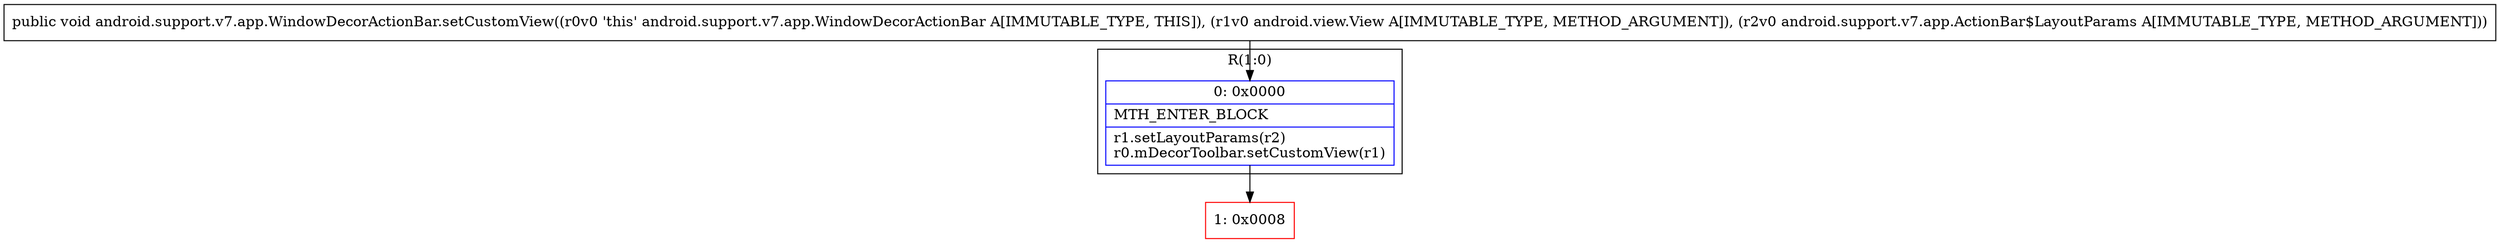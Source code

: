 digraph "CFG forandroid.support.v7.app.WindowDecorActionBar.setCustomView(Landroid\/view\/View;Landroid\/support\/v7\/app\/ActionBar$LayoutParams;)V" {
subgraph cluster_Region_518615910 {
label = "R(1:0)";
node [shape=record,color=blue];
Node_0 [shape=record,label="{0\:\ 0x0000|MTH_ENTER_BLOCK\l|r1.setLayoutParams(r2)\lr0.mDecorToolbar.setCustomView(r1)\l}"];
}
Node_1 [shape=record,color=red,label="{1\:\ 0x0008}"];
MethodNode[shape=record,label="{public void android.support.v7.app.WindowDecorActionBar.setCustomView((r0v0 'this' android.support.v7.app.WindowDecorActionBar A[IMMUTABLE_TYPE, THIS]), (r1v0 android.view.View A[IMMUTABLE_TYPE, METHOD_ARGUMENT]), (r2v0 android.support.v7.app.ActionBar$LayoutParams A[IMMUTABLE_TYPE, METHOD_ARGUMENT])) }"];
MethodNode -> Node_0;
Node_0 -> Node_1;
}

